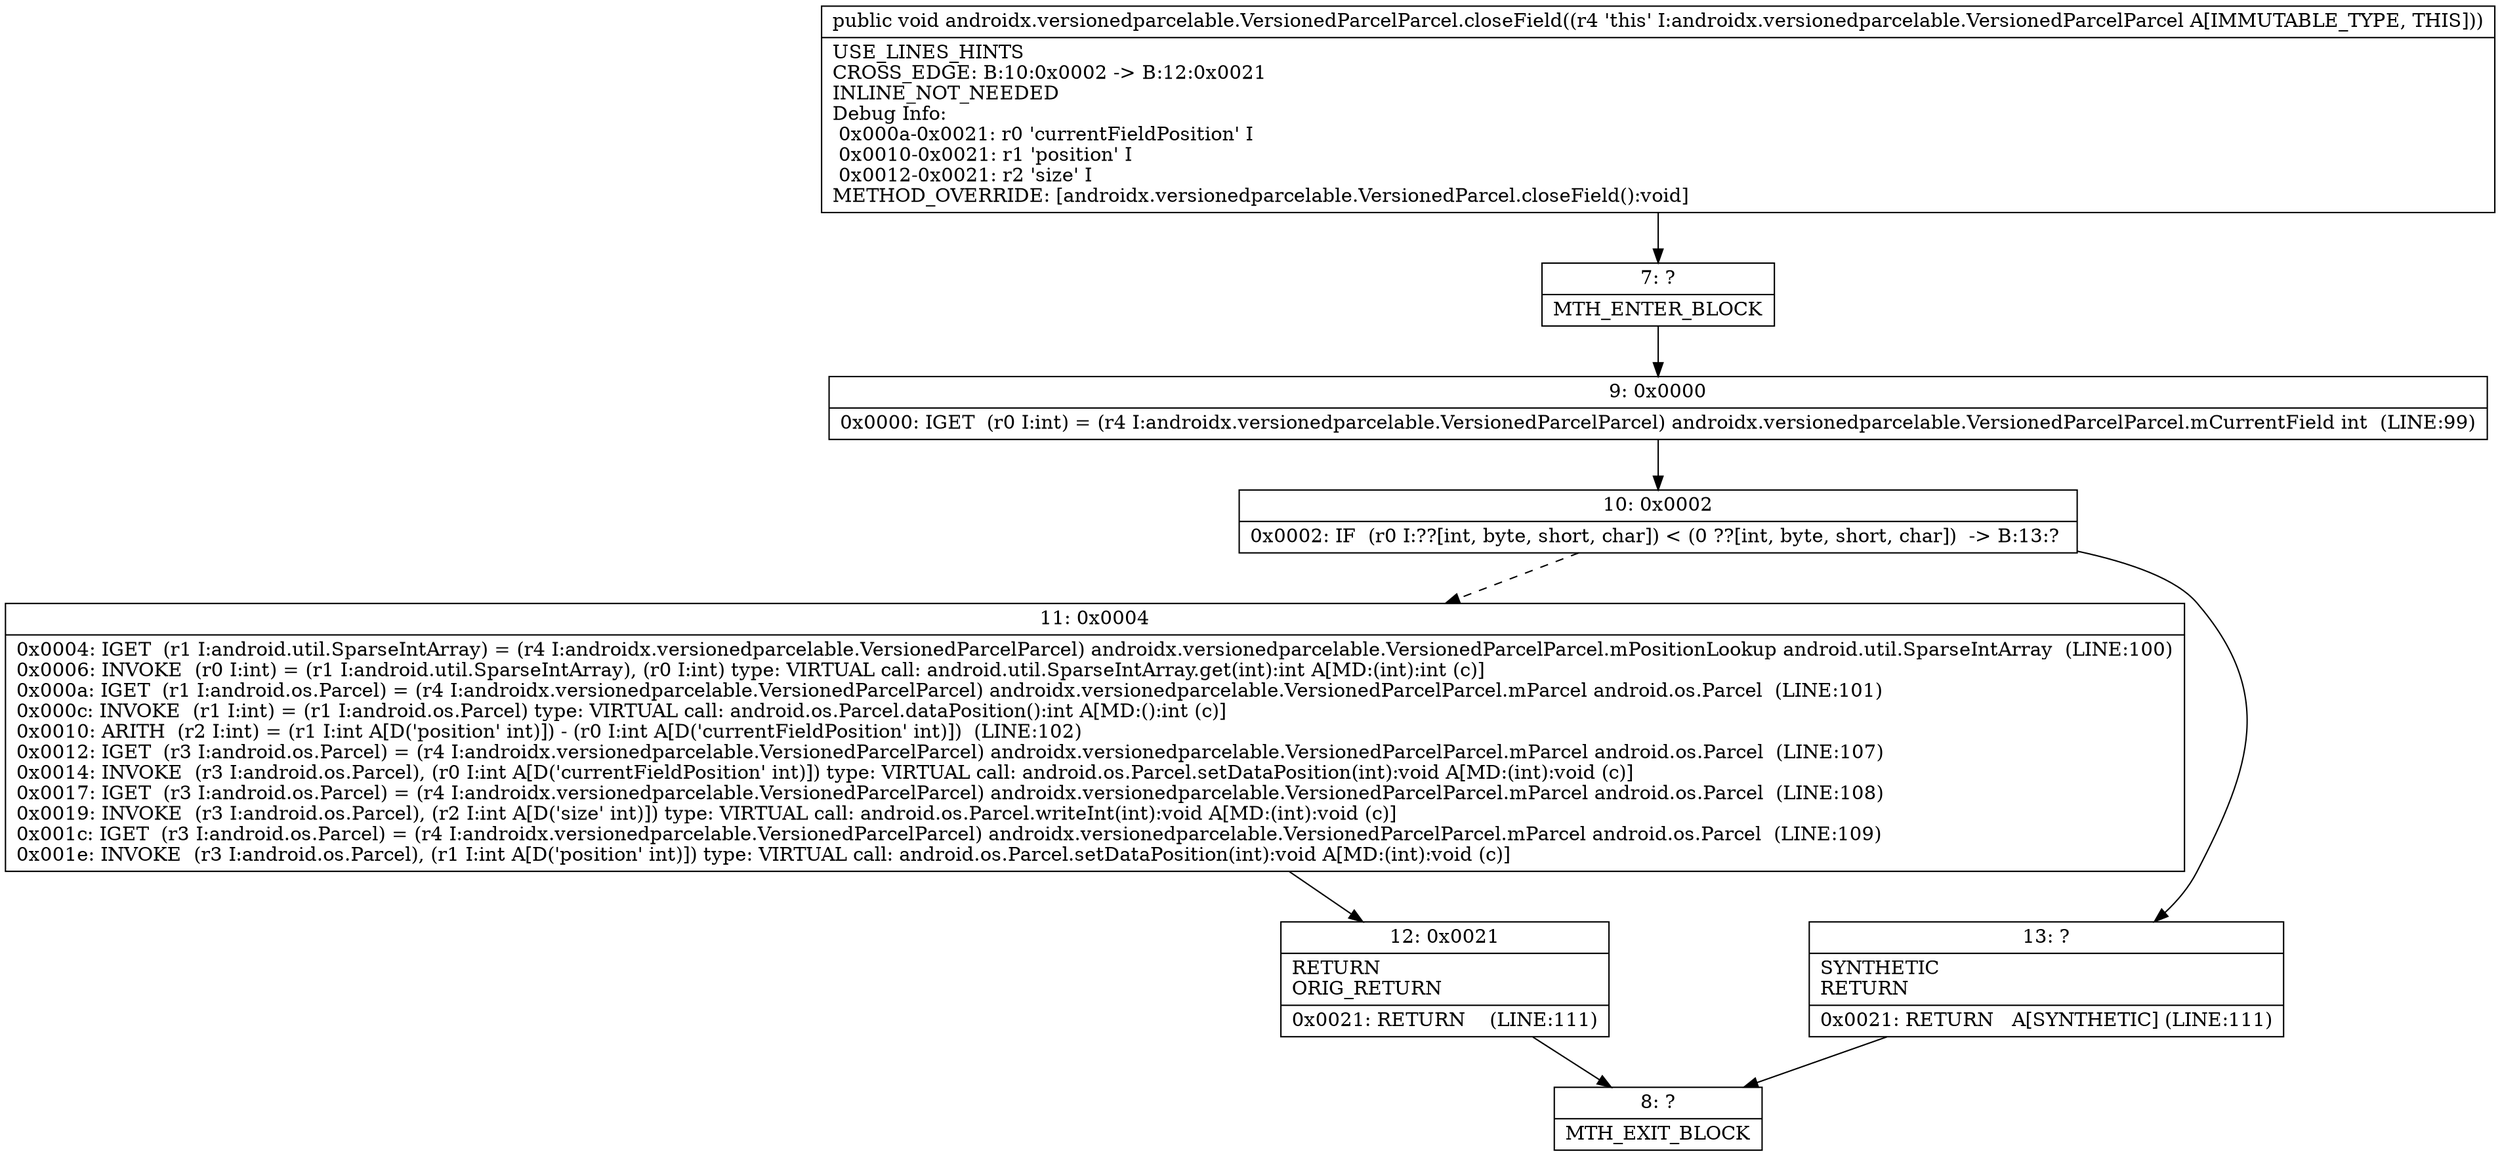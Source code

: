 digraph "CFG forandroidx.versionedparcelable.VersionedParcelParcel.closeField()V" {
Node_7 [shape=record,label="{7\:\ ?|MTH_ENTER_BLOCK\l}"];
Node_9 [shape=record,label="{9\:\ 0x0000|0x0000: IGET  (r0 I:int) = (r4 I:androidx.versionedparcelable.VersionedParcelParcel) androidx.versionedparcelable.VersionedParcelParcel.mCurrentField int  (LINE:99)\l}"];
Node_10 [shape=record,label="{10\:\ 0x0002|0x0002: IF  (r0 I:??[int, byte, short, char]) \< (0 ??[int, byte, short, char])  \-\> B:13:? \l}"];
Node_11 [shape=record,label="{11\:\ 0x0004|0x0004: IGET  (r1 I:android.util.SparseIntArray) = (r4 I:androidx.versionedparcelable.VersionedParcelParcel) androidx.versionedparcelable.VersionedParcelParcel.mPositionLookup android.util.SparseIntArray  (LINE:100)\l0x0006: INVOKE  (r0 I:int) = (r1 I:android.util.SparseIntArray), (r0 I:int) type: VIRTUAL call: android.util.SparseIntArray.get(int):int A[MD:(int):int (c)]\l0x000a: IGET  (r1 I:android.os.Parcel) = (r4 I:androidx.versionedparcelable.VersionedParcelParcel) androidx.versionedparcelable.VersionedParcelParcel.mParcel android.os.Parcel  (LINE:101)\l0x000c: INVOKE  (r1 I:int) = (r1 I:android.os.Parcel) type: VIRTUAL call: android.os.Parcel.dataPosition():int A[MD:():int (c)]\l0x0010: ARITH  (r2 I:int) = (r1 I:int A[D('position' int)]) \- (r0 I:int A[D('currentFieldPosition' int)])  (LINE:102)\l0x0012: IGET  (r3 I:android.os.Parcel) = (r4 I:androidx.versionedparcelable.VersionedParcelParcel) androidx.versionedparcelable.VersionedParcelParcel.mParcel android.os.Parcel  (LINE:107)\l0x0014: INVOKE  (r3 I:android.os.Parcel), (r0 I:int A[D('currentFieldPosition' int)]) type: VIRTUAL call: android.os.Parcel.setDataPosition(int):void A[MD:(int):void (c)]\l0x0017: IGET  (r3 I:android.os.Parcel) = (r4 I:androidx.versionedparcelable.VersionedParcelParcel) androidx.versionedparcelable.VersionedParcelParcel.mParcel android.os.Parcel  (LINE:108)\l0x0019: INVOKE  (r3 I:android.os.Parcel), (r2 I:int A[D('size' int)]) type: VIRTUAL call: android.os.Parcel.writeInt(int):void A[MD:(int):void (c)]\l0x001c: IGET  (r3 I:android.os.Parcel) = (r4 I:androidx.versionedparcelable.VersionedParcelParcel) androidx.versionedparcelable.VersionedParcelParcel.mParcel android.os.Parcel  (LINE:109)\l0x001e: INVOKE  (r3 I:android.os.Parcel), (r1 I:int A[D('position' int)]) type: VIRTUAL call: android.os.Parcel.setDataPosition(int):void A[MD:(int):void (c)]\l}"];
Node_12 [shape=record,label="{12\:\ 0x0021|RETURN\lORIG_RETURN\l|0x0021: RETURN    (LINE:111)\l}"];
Node_8 [shape=record,label="{8\:\ ?|MTH_EXIT_BLOCK\l}"];
Node_13 [shape=record,label="{13\:\ ?|SYNTHETIC\lRETURN\l|0x0021: RETURN   A[SYNTHETIC] (LINE:111)\l}"];
MethodNode[shape=record,label="{public void androidx.versionedparcelable.VersionedParcelParcel.closeField((r4 'this' I:androidx.versionedparcelable.VersionedParcelParcel A[IMMUTABLE_TYPE, THIS]))  | USE_LINES_HINTS\lCROSS_EDGE: B:10:0x0002 \-\> B:12:0x0021\lINLINE_NOT_NEEDED\lDebug Info:\l  0x000a\-0x0021: r0 'currentFieldPosition' I\l  0x0010\-0x0021: r1 'position' I\l  0x0012\-0x0021: r2 'size' I\lMETHOD_OVERRIDE: [androidx.versionedparcelable.VersionedParcel.closeField():void]\l}"];
MethodNode -> Node_7;Node_7 -> Node_9;
Node_9 -> Node_10;
Node_10 -> Node_11[style=dashed];
Node_10 -> Node_13;
Node_11 -> Node_12;
Node_12 -> Node_8;
Node_13 -> Node_8;
}

